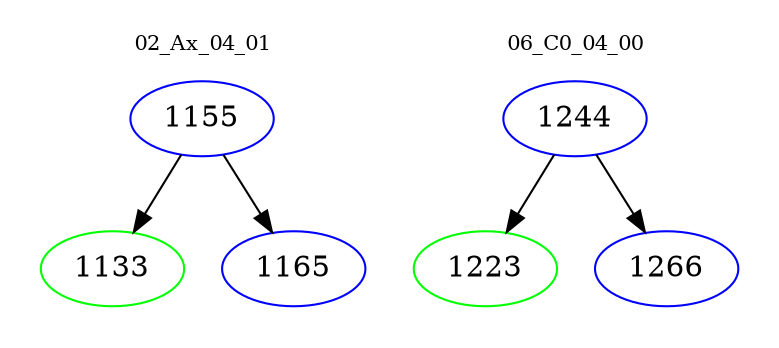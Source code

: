 digraph{
subgraph cluster_0 {
color = white
label = "02_Ax_04_01";
fontsize=10;
T0_1155 [label="1155", color="blue"]
T0_1155 -> T0_1133 [color="black"]
T0_1133 [label="1133", color="green"]
T0_1155 -> T0_1165 [color="black"]
T0_1165 [label="1165", color="blue"]
}
subgraph cluster_1 {
color = white
label = "06_C0_04_00";
fontsize=10;
T1_1244 [label="1244", color="blue"]
T1_1244 -> T1_1223 [color="black"]
T1_1223 [label="1223", color="green"]
T1_1244 -> T1_1266 [color="black"]
T1_1266 [label="1266", color="blue"]
}
}
